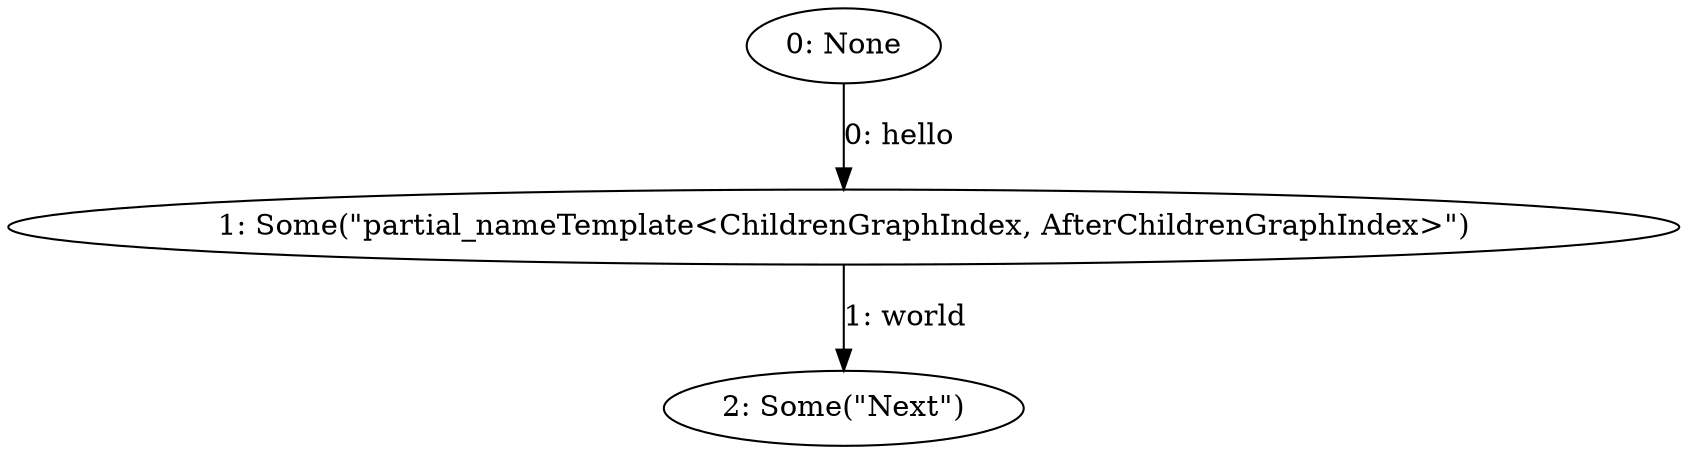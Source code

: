 digraph {
    0 [ label = "0: None" ]
    1 [ label = "1: Some(\"partial_nameTemplate<ChildrenGraphIndex, AfterChildrenGraphIndex>\")" ]
    2 [ label = "2: Some(\"Next\")" ]
    0 -> 1 [ label = "0: hello" ]
    1 -> 2 [ label = "1: world" ]
}
